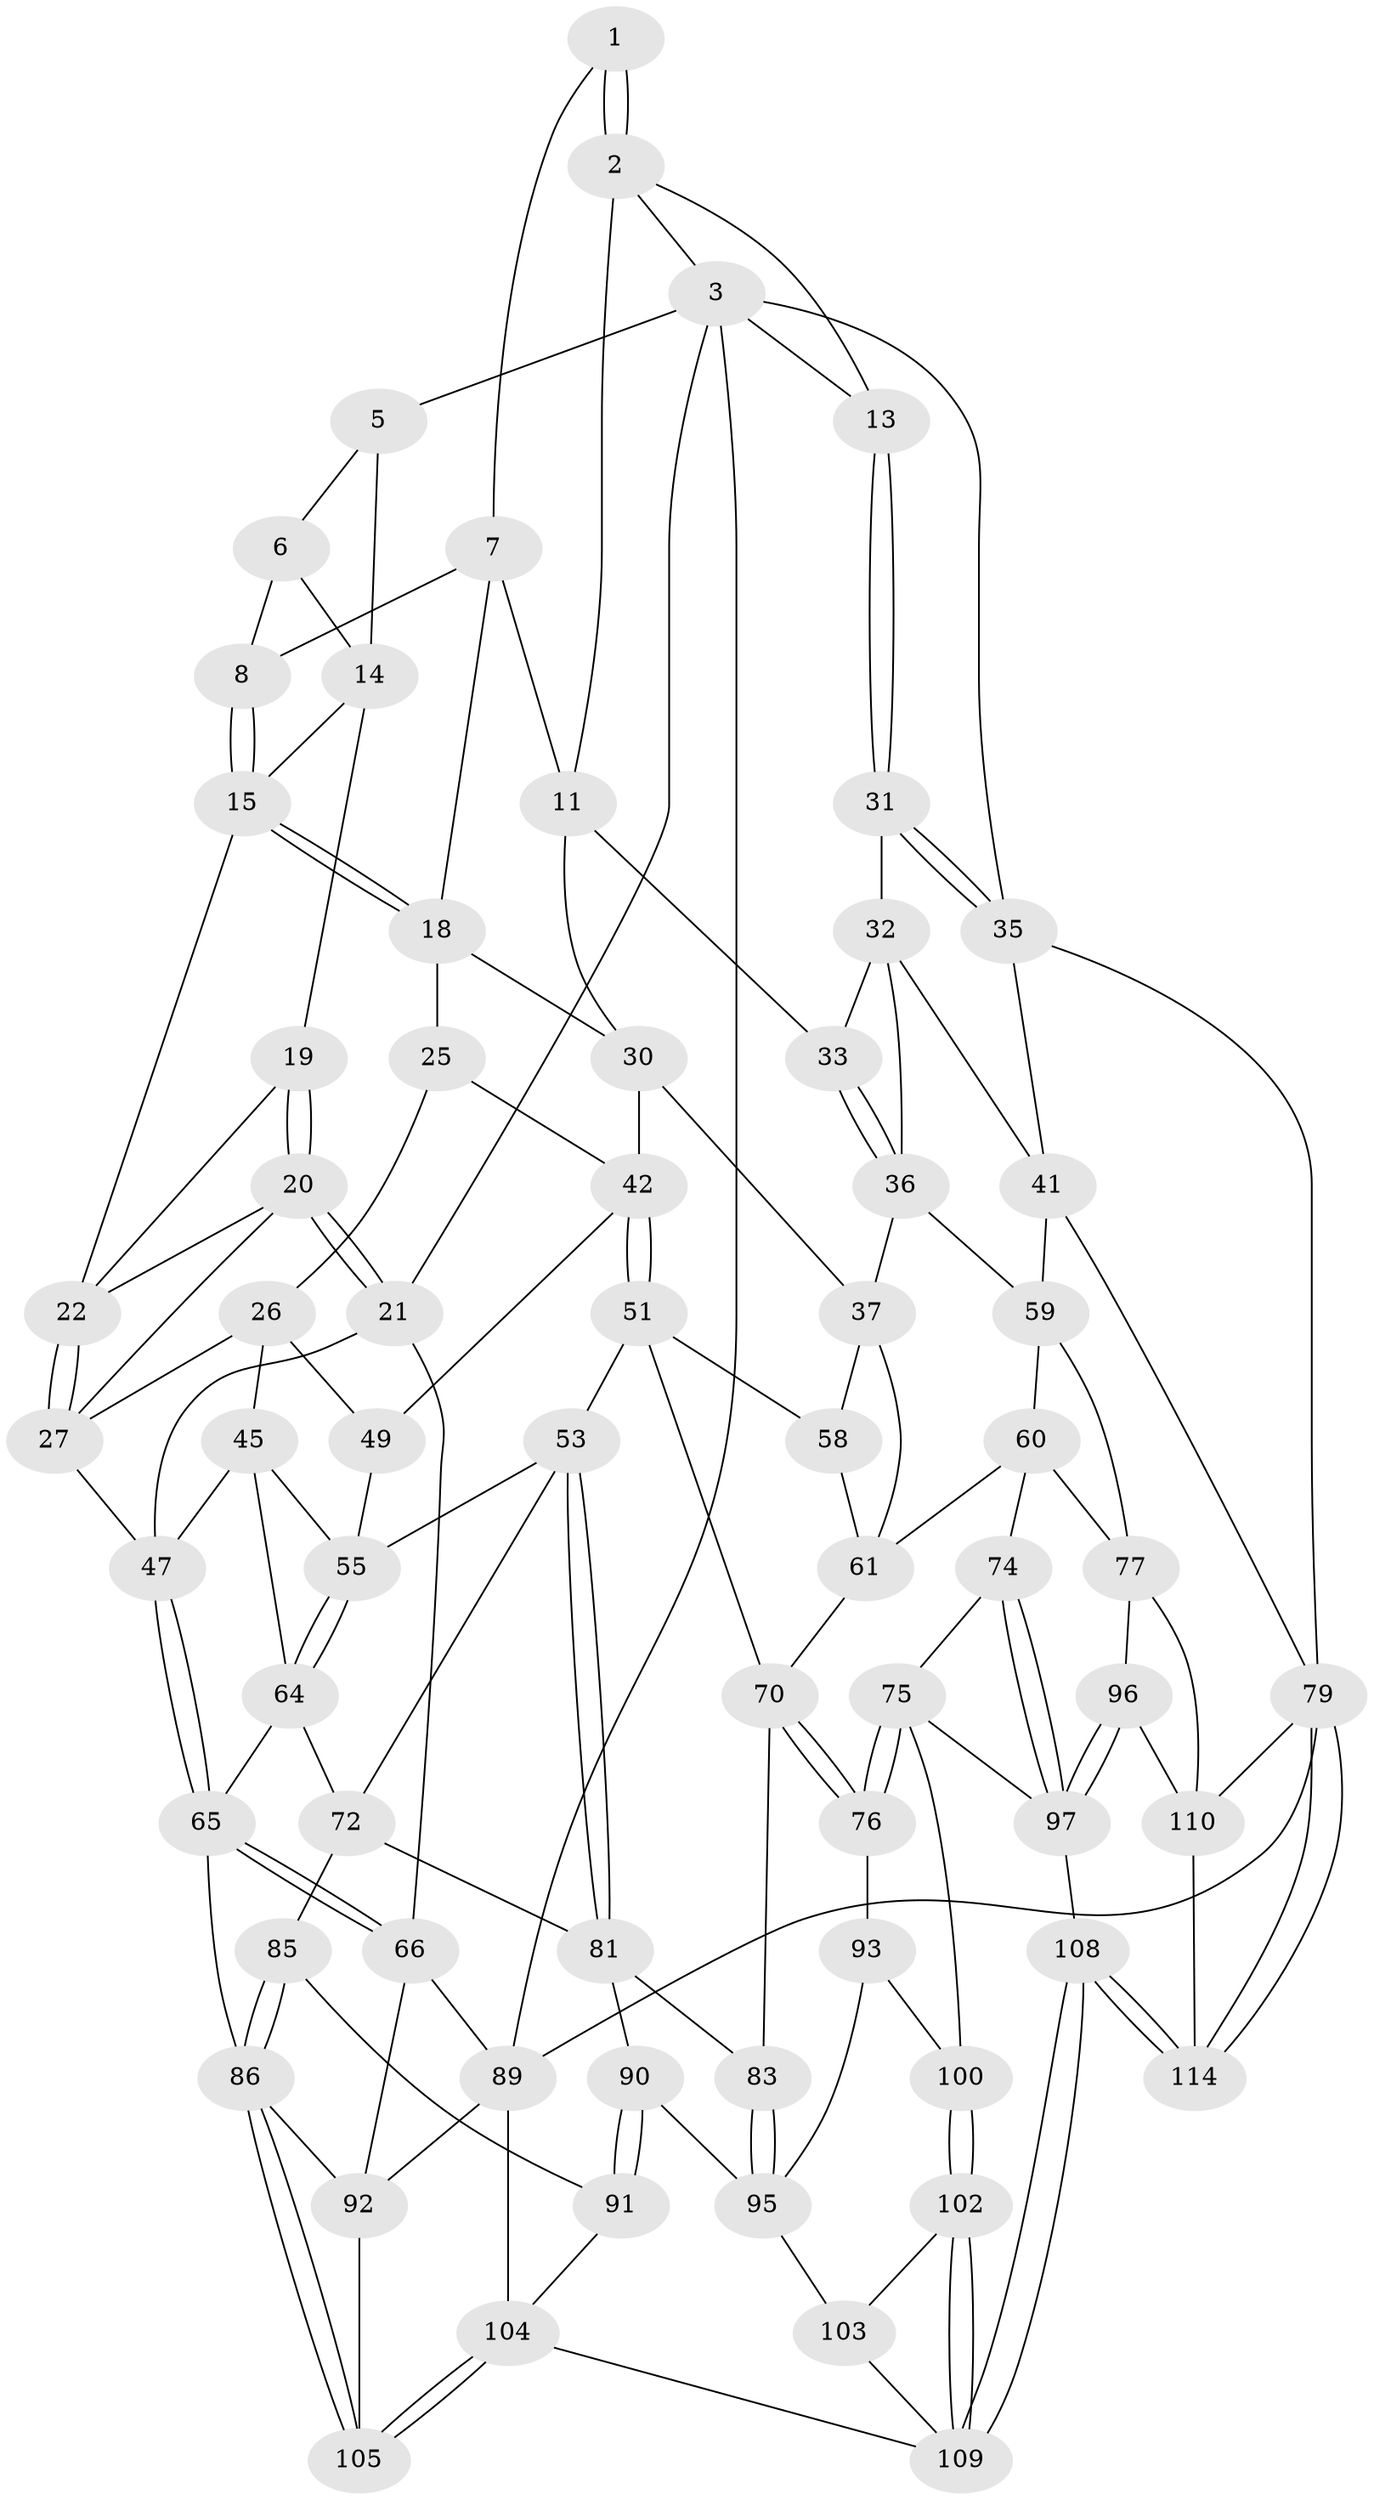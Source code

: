 // original degree distribution, {3: 0.017391304347826087, 5: 0.5391304347826087, 4: 0.23478260869565218, 6: 0.20869565217391303}
// Generated by graph-tools (version 1.1) at 2025/42/03/06/25 10:42:28]
// undirected, 69 vertices, 155 edges
graph export_dot {
graph [start="1"]
  node [color=gray90,style=filled];
  1 [pos="+0.5152077392764913+0"];
  2 [pos="+0.6937667200765143+0",super="+10"];
  3 [pos="+0.7678594126171874+0",super="+4"];
  5 [pos="+0+0"];
  6 [pos="+0.2836457462351472+0",super="+9"];
  7 [pos="+0.4180210772646274+0.06414356369742567",super="+12"];
  8 [pos="+0.31486811114103574+0.0833877627252944"];
  11 [pos="+0.6890314230731105+0.11283705752863829",super="+29"];
  13 [pos="+1+0.16658949279531718"];
  14 [pos="+0.11935250393155707+0.08602368342064326",super="+17"];
  15 [pos="+0.3096658267416517+0.16849612584031046",super="+16"];
  18 [pos="+0.4420512410567216+0.28002523249872446",super="+24"];
  19 [pos="+0.07713199029721073+0.17829384023850736"];
  20 [pos="+0+0.2251546884083191",super="+28"];
  21 [pos="+0+0.22578207707112966",super="+50"];
  22 [pos="+0.20314491671625598+0.3535299546953758",super="+23"];
  25 [pos="+0.42617169538436217+0.3398020859127133"];
  26 [pos="+0.23163281082831813+0.3811104784090313",super="+44"];
  27 [pos="+0.20571152325432832+0.36456388418730995",super="+34"];
  30 [pos="+0.6725431249353577+0.40065563249909986",super="+38"];
  31 [pos="+1+0.19481861939797449"];
  32 [pos="+0.9828492957951462+0.2891855011076917",super="+39"];
  33 [pos="+0.841252970985693+0.309384388609149"];
  35 [pos="+1+0.17761702265828497"];
  36 [pos="+0.8418383900309472+0.4569880023743001",super="+40"];
  37 [pos="+0.7012144965543636+0.4445423260994294",super="+57"];
  41 [pos="+1+0.5124481948110705",super="+62"];
  42 [pos="+0.5694781956681251+0.5175568661652241",super="+43"];
  45 [pos="+0.24586322759651164+0.5177724873160906",super="+46"];
  47 [pos="+0.16691324578297173+0.5565961169886016",super="+48"];
  49 [pos="+0.4192431670227717+0.4384736875703916"];
  51 [pos="+0.5552650220089871+0.5893897372629866",super="+52"];
  53 [pos="+0.43091046420423335+0.6339936125973579",super="+54"];
  55 [pos="+0.36938891959838555+0.596507034663438",super="+56"];
  58 [pos="+0.6227170267648369+0.6271759750134733"];
  59 [pos="+0.8874411342838721+0.6045879427950256",super="+63"];
  60 [pos="+0.8219347045869296+0.6350805470301575",super="+73"];
  61 [pos="+0.7675890044777082+0.6378022466273987",super="+69"];
  64 [pos="+0.23513153367896383+0.6913676772658723",super="+67"];
  65 [pos="+0.11350699426902175+0.604339918034586",super="+68"];
  66 [pos="+0+0.6163881959601235",super="+88"];
  70 [pos="+0.6883260682832035+0.6883466394416248",super="+71"];
  72 [pos="+0.312401017207258+0.7630300602164194",super="+82"];
  74 [pos="+0.7188378466358766+0.824813958184373"];
  75 [pos="+0.7071741907128031+0.812456344041767",super="+99"];
  76 [pos="+0.6886861028423337+0.7769543864023966"];
  77 [pos="+1+0.7307113290560519",super="+78"];
  79 [pos="+1+1",super="+80"];
  81 [pos="+0.36049603241566897+0.7827597218328084",super="+84"];
  83 [pos="+0.49742262408635174+0.7593607327485452"];
  85 [pos="+0.29956937638833303+0.8297107126338075"];
  86 [pos="+0.18253718334378358+0.8042736447566733",super="+87"];
  89 [pos="+0+1",super="+111"];
  90 [pos="+0.3982176867773144+0.9459590727992148"];
  91 [pos="+0.3041901313242665+0.8452984093893128"];
  92 [pos="+0+0.7521939843822142",super="+106"];
  93 [pos="+0.6737940250859494+0.7797829985688831",super="+94"];
  95 [pos="+0.5171094283986285+0.7998485992462926",super="+98"];
  96 [pos="+0.8644745930692301+0.8982869441802954"];
  97 [pos="+0.7609826902374048+0.9724674716465084",super="+107"];
  100 [pos="+0.5773637618591829+0.8880797169342659",super="+101"];
  102 [pos="+0.5746439650353926+0.8930258077628728"];
  103 [pos="+0.40277400784329315+1"];
  104 [pos="+0.22315338762937523+0.9135653747022316",super="+112"];
  105 [pos="+0.17515574491899183+0.8591931085246505"];
  108 [pos="+0.7337100397981009+1"];
  109 [pos="+0.7051581663885721+1",super="+115"];
  110 [pos="+0.8749410517876051+0.8975483003803547",super="+113"];
  114 [pos="+0.8435708027289663+1"];
  1 -- 2;
  1 -- 2;
  1 -- 7;
  2 -- 3;
  2 -- 11;
  2 -- 13;
  3 -- 13;
  3 -- 35;
  3 -- 89;
  3 -- 5;
  3 -- 21;
  5 -- 6;
  5 -- 14;
  6 -- 8;
  6 -- 14;
  7 -- 8;
  7 -- 18;
  7 -- 11;
  8 -- 15;
  8 -- 15;
  11 -- 33;
  11 -- 30;
  13 -- 31;
  13 -- 31;
  14 -- 19;
  14 -- 15;
  15 -- 18;
  15 -- 18;
  15 -- 22;
  18 -- 25;
  18 -- 30;
  19 -- 20;
  19 -- 20;
  19 -- 22;
  20 -- 21;
  20 -- 21;
  20 -- 27;
  20 -- 22;
  21 -- 66;
  21 -- 47;
  22 -- 27;
  22 -- 27;
  25 -- 26;
  25 -- 42;
  26 -- 27;
  26 -- 49;
  26 -- 45;
  27 -- 47;
  30 -- 42;
  30 -- 37;
  31 -- 32;
  31 -- 35;
  31 -- 35;
  32 -- 33;
  32 -- 41;
  32 -- 36;
  33 -- 36;
  33 -- 36;
  35 -- 41;
  35 -- 79;
  36 -- 37;
  36 -- 59;
  37 -- 58;
  37 -- 61;
  41 -- 59;
  41 -- 79;
  42 -- 51;
  42 -- 51;
  42 -- 49;
  45 -- 64;
  45 -- 47;
  45 -- 55;
  47 -- 65;
  47 -- 65;
  49 -- 55;
  51 -- 58;
  51 -- 53;
  51 -- 70;
  53 -- 81;
  53 -- 81;
  53 -- 72;
  53 -- 55;
  55 -- 64;
  55 -- 64;
  58 -- 61;
  59 -- 60;
  59 -- 77;
  60 -- 61;
  60 -- 74;
  60 -- 77;
  61 -- 70;
  64 -- 72;
  64 -- 65;
  65 -- 66;
  65 -- 66;
  65 -- 86;
  66 -- 89;
  66 -- 92;
  70 -- 76;
  70 -- 76;
  70 -- 83;
  72 -- 81;
  72 -- 85;
  74 -- 75;
  74 -- 97;
  74 -- 97;
  75 -- 76;
  75 -- 76;
  75 -- 97;
  75 -- 100;
  76 -- 93;
  77 -- 110;
  77 -- 96;
  79 -- 114;
  79 -- 114;
  79 -- 89;
  79 -- 110;
  81 -- 90;
  81 -- 83;
  83 -- 95;
  83 -- 95;
  85 -- 86;
  85 -- 86;
  85 -- 91;
  86 -- 105;
  86 -- 105;
  86 -- 92;
  89 -- 104;
  89 -- 92;
  90 -- 91;
  90 -- 91;
  90 -- 95;
  91 -- 104;
  92 -- 105;
  93 -- 100 [weight=2];
  93 -- 95;
  95 -- 103;
  96 -- 97;
  96 -- 97;
  96 -- 110;
  97 -- 108;
  100 -- 102;
  100 -- 102;
  102 -- 103;
  102 -- 109;
  102 -- 109;
  103 -- 109;
  104 -- 105;
  104 -- 105;
  104 -- 109;
  108 -- 109;
  108 -- 109;
  108 -- 114;
  108 -- 114;
  110 -- 114;
}
